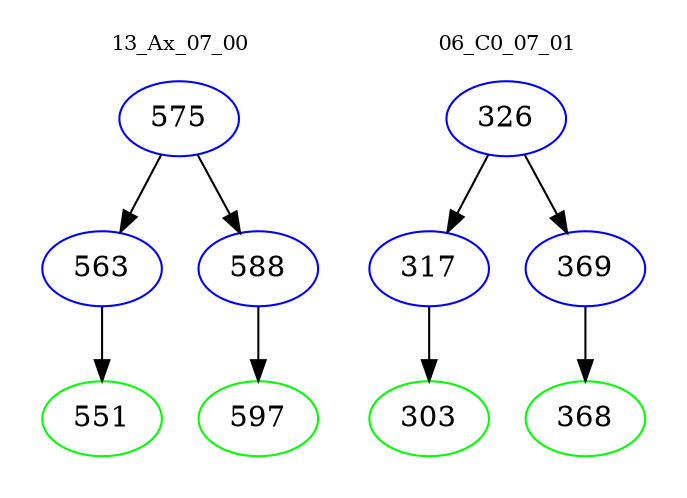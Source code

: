 digraph{
subgraph cluster_0 {
color = white
label = "13_Ax_07_00";
fontsize=10;
T0_575 [label="575", color="blue"]
T0_575 -> T0_563 [color="black"]
T0_563 [label="563", color="blue"]
T0_563 -> T0_551 [color="black"]
T0_551 [label="551", color="green"]
T0_575 -> T0_588 [color="black"]
T0_588 [label="588", color="blue"]
T0_588 -> T0_597 [color="black"]
T0_597 [label="597", color="green"]
}
subgraph cluster_1 {
color = white
label = "06_C0_07_01";
fontsize=10;
T1_326 [label="326", color="blue"]
T1_326 -> T1_317 [color="black"]
T1_317 [label="317", color="blue"]
T1_317 -> T1_303 [color="black"]
T1_303 [label="303", color="green"]
T1_326 -> T1_369 [color="black"]
T1_369 [label="369", color="blue"]
T1_369 -> T1_368 [color="black"]
T1_368 [label="368", color="green"]
}
}
